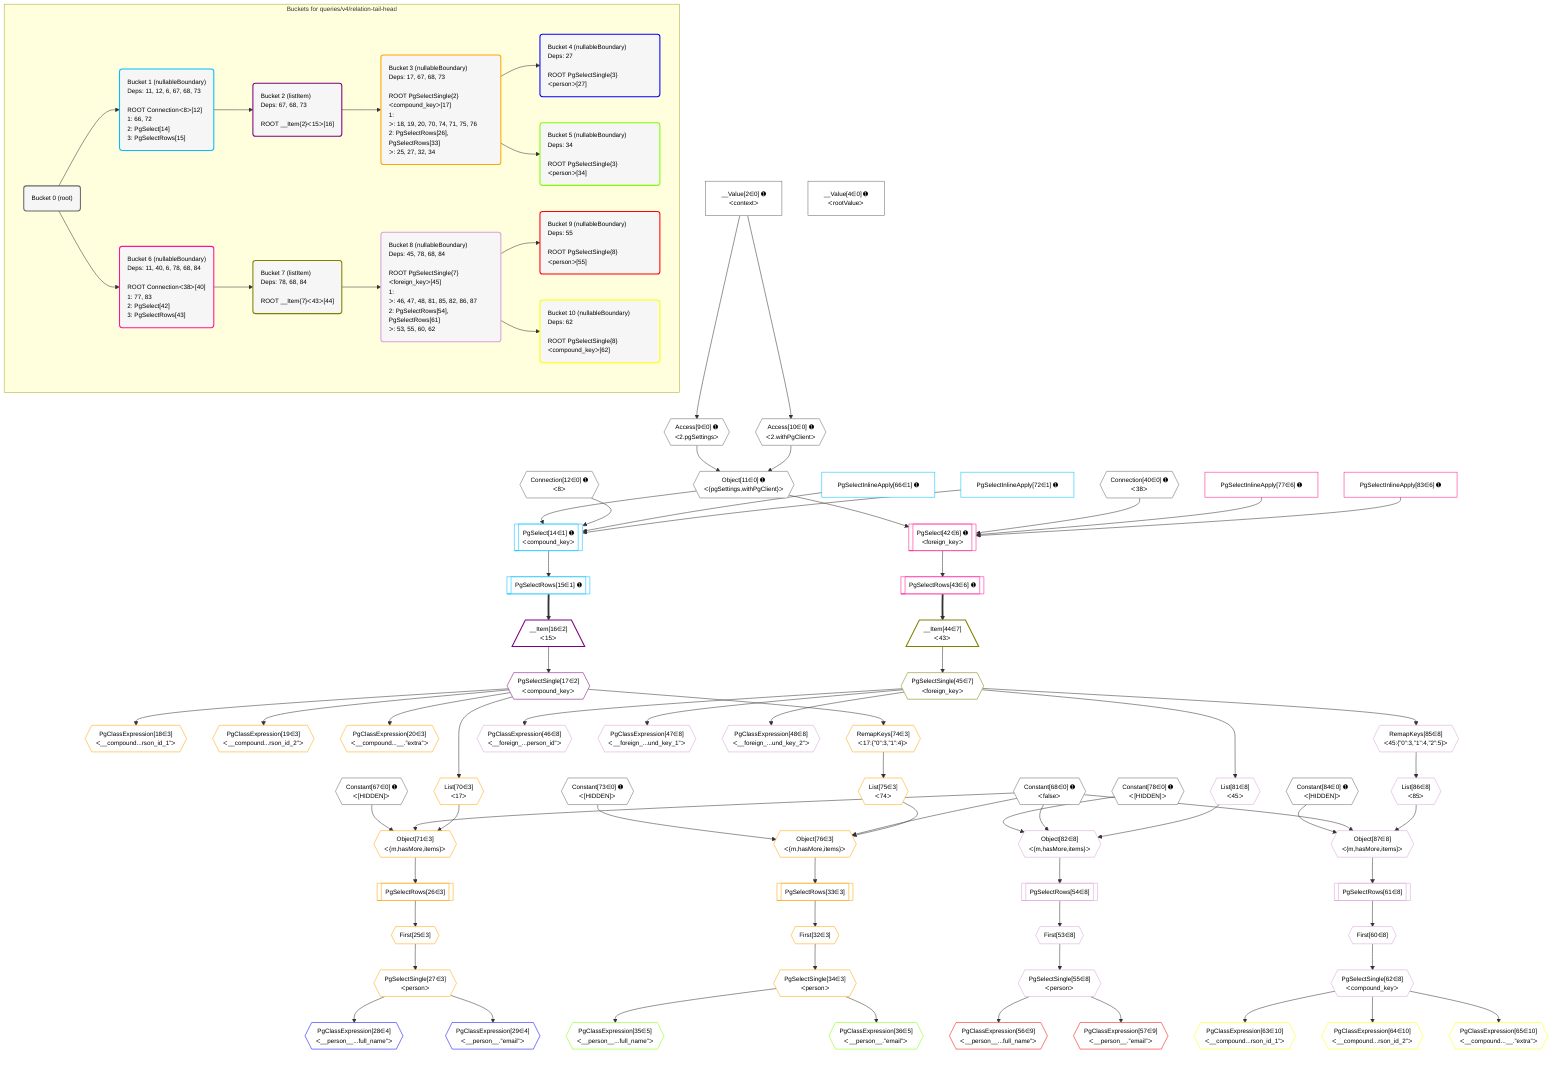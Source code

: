 %%{init: {'themeVariables': { 'fontSize': '12px'}}}%%
graph TD
    classDef path fill:#eee,stroke:#000,color:#000
    classDef plan fill:#fff,stroke-width:1px,color:#000
    classDef itemplan fill:#fff,stroke-width:2px,color:#000
    classDef unbatchedplan fill:#dff,stroke-width:1px,color:#000
    classDef sideeffectplan fill:#fcc,stroke-width:2px,color:#000
    classDef bucket fill:#f6f6f6,color:#000,stroke-width:2px,text-align:left


    %% plan dependencies
    Connection12{{"Connection[12∈0] ➊<br />ᐸ8ᐳ"}}:::plan
    Connection40{{"Connection[40∈0] ➊<br />ᐸ38ᐳ"}}:::plan
    Object11{{"Object[11∈0] ➊<br />ᐸ{pgSettings,withPgClient}ᐳ"}}:::plan
    Access9{{"Access[9∈0] ➊<br />ᐸ2.pgSettingsᐳ"}}:::plan
    Access10{{"Access[10∈0] ➊<br />ᐸ2.withPgClientᐳ"}}:::plan
    Access9 & Access10 --> Object11
    __Value2["__Value[2∈0] ➊<br />ᐸcontextᐳ"]:::plan
    __Value2 --> Access9
    __Value2 --> Access10
    __Value4["__Value[4∈0] ➊<br />ᐸrootValueᐳ"]:::plan
    Constant67{{"Constant[67∈0] ➊<br />ᐸ[HIDDEN]ᐳ"}}:::plan
    Constant68{{"Constant[68∈0] ➊<br />ᐸfalseᐳ"}}:::plan
    Constant73{{"Constant[73∈0] ➊<br />ᐸ[HIDDEN]ᐳ"}}:::plan
    Constant78{{"Constant[78∈0] ➊<br />ᐸ[HIDDEN]ᐳ"}}:::plan
    Constant84{{"Constant[84∈0] ➊<br />ᐸ[HIDDEN]ᐳ"}}:::plan
    PgSelect14[["PgSelect[14∈1] ➊<br />ᐸcompound_keyᐳ"]]:::plan
    PgSelectInlineApply66["PgSelectInlineApply[66∈1] ➊"]:::plan
    PgSelectInlineApply72["PgSelectInlineApply[72∈1] ➊"]:::plan
    Object11 & Connection12 & PgSelectInlineApply66 & PgSelectInlineApply72 --> PgSelect14
    PgSelectRows15[["PgSelectRows[15∈1] ➊"]]:::plan
    PgSelect14 --> PgSelectRows15
    __Item16[/"__Item[16∈2]<br />ᐸ15ᐳ"\]:::itemplan
    PgSelectRows15 ==> __Item16
    PgSelectSingle17{{"PgSelectSingle[17∈2]<br />ᐸcompound_keyᐳ"}}:::plan
    __Item16 --> PgSelectSingle17
    Object71{{"Object[71∈3]<br />ᐸ{m,hasMore,items}ᐳ"}}:::plan
    List70{{"List[70∈3]<br />ᐸ17ᐳ"}}:::plan
    Constant67 & Constant68 & List70 --> Object71
    Object76{{"Object[76∈3]<br />ᐸ{m,hasMore,items}ᐳ"}}:::plan
    List75{{"List[75∈3]<br />ᐸ74ᐳ"}}:::plan
    Constant73 & Constant68 & List75 --> Object76
    PgClassExpression18{{"PgClassExpression[18∈3]<br />ᐸ__compound...rson_id_1”ᐳ"}}:::plan
    PgSelectSingle17 --> PgClassExpression18
    PgClassExpression19{{"PgClassExpression[19∈3]<br />ᐸ__compound...rson_id_2”ᐳ"}}:::plan
    PgSelectSingle17 --> PgClassExpression19
    PgClassExpression20{{"PgClassExpression[20∈3]<br />ᐸ__compound...__.”extra”ᐳ"}}:::plan
    PgSelectSingle17 --> PgClassExpression20
    First25{{"First[25∈3]"}}:::plan
    PgSelectRows26[["PgSelectRows[26∈3]"]]:::plan
    PgSelectRows26 --> First25
    Object71 --> PgSelectRows26
    PgSelectSingle27{{"PgSelectSingle[27∈3]<br />ᐸpersonᐳ"}}:::plan
    First25 --> PgSelectSingle27
    First32{{"First[32∈3]"}}:::plan
    PgSelectRows33[["PgSelectRows[33∈3]"]]:::plan
    PgSelectRows33 --> First32
    Object76 --> PgSelectRows33
    PgSelectSingle34{{"PgSelectSingle[34∈3]<br />ᐸpersonᐳ"}}:::plan
    First32 --> PgSelectSingle34
    PgSelectSingle17 --> List70
    RemapKeys74{{"RemapKeys[74∈3]<br />ᐸ17:{”0”:3,”1”:4}ᐳ"}}:::plan
    PgSelectSingle17 --> RemapKeys74
    RemapKeys74 --> List75
    PgClassExpression28{{"PgClassExpression[28∈4]<br />ᐸ__person__...full_name”ᐳ"}}:::plan
    PgSelectSingle27 --> PgClassExpression28
    PgClassExpression29{{"PgClassExpression[29∈4]<br />ᐸ__person__.”email”ᐳ"}}:::plan
    PgSelectSingle27 --> PgClassExpression29
    PgClassExpression35{{"PgClassExpression[35∈5]<br />ᐸ__person__...full_name”ᐳ"}}:::plan
    PgSelectSingle34 --> PgClassExpression35
    PgClassExpression36{{"PgClassExpression[36∈5]<br />ᐸ__person__.”email”ᐳ"}}:::plan
    PgSelectSingle34 --> PgClassExpression36
    PgSelect42[["PgSelect[42∈6] ➊<br />ᐸforeign_keyᐳ"]]:::plan
    PgSelectInlineApply77["PgSelectInlineApply[77∈6] ➊"]:::plan
    PgSelectInlineApply83["PgSelectInlineApply[83∈6] ➊"]:::plan
    Object11 & Connection40 & PgSelectInlineApply77 & PgSelectInlineApply83 --> PgSelect42
    PgSelectRows43[["PgSelectRows[43∈6] ➊"]]:::plan
    PgSelect42 --> PgSelectRows43
    __Item44[/"__Item[44∈7]<br />ᐸ43ᐳ"\]:::itemplan
    PgSelectRows43 ==> __Item44
    PgSelectSingle45{{"PgSelectSingle[45∈7]<br />ᐸforeign_keyᐳ"}}:::plan
    __Item44 --> PgSelectSingle45
    Object82{{"Object[82∈8]<br />ᐸ{m,hasMore,items}ᐳ"}}:::plan
    List81{{"List[81∈8]<br />ᐸ45ᐳ"}}:::plan
    Constant78 & Constant68 & List81 --> Object82
    Object87{{"Object[87∈8]<br />ᐸ{m,hasMore,items}ᐳ"}}:::plan
    List86{{"List[86∈8]<br />ᐸ85ᐳ"}}:::plan
    Constant84 & Constant68 & List86 --> Object87
    PgClassExpression46{{"PgClassExpression[46∈8]<br />ᐸ__foreign_...person_id”ᐳ"}}:::plan
    PgSelectSingle45 --> PgClassExpression46
    PgClassExpression47{{"PgClassExpression[47∈8]<br />ᐸ__foreign_...und_key_1”ᐳ"}}:::plan
    PgSelectSingle45 --> PgClassExpression47
    PgClassExpression48{{"PgClassExpression[48∈8]<br />ᐸ__foreign_...und_key_2”ᐳ"}}:::plan
    PgSelectSingle45 --> PgClassExpression48
    First53{{"First[53∈8]"}}:::plan
    PgSelectRows54[["PgSelectRows[54∈8]"]]:::plan
    PgSelectRows54 --> First53
    Object82 --> PgSelectRows54
    PgSelectSingle55{{"PgSelectSingle[55∈8]<br />ᐸpersonᐳ"}}:::plan
    First53 --> PgSelectSingle55
    First60{{"First[60∈8]"}}:::plan
    PgSelectRows61[["PgSelectRows[61∈8]"]]:::plan
    PgSelectRows61 --> First60
    Object87 --> PgSelectRows61
    PgSelectSingle62{{"PgSelectSingle[62∈8]<br />ᐸcompound_keyᐳ"}}:::plan
    First60 --> PgSelectSingle62
    PgSelectSingle45 --> List81
    RemapKeys85{{"RemapKeys[85∈8]<br />ᐸ45:{”0”:3,”1”:4,”2”:5}ᐳ"}}:::plan
    PgSelectSingle45 --> RemapKeys85
    RemapKeys85 --> List86
    PgClassExpression56{{"PgClassExpression[56∈9]<br />ᐸ__person__...full_name”ᐳ"}}:::plan
    PgSelectSingle55 --> PgClassExpression56
    PgClassExpression57{{"PgClassExpression[57∈9]<br />ᐸ__person__.”email”ᐳ"}}:::plan
    PgSelectSingle55 --> PgClassExpression57
    PgClassExpression63{{"PgClassExpression[63∈10]<br />ᐸ__compound...rson_id_1”ᐳ"}}:::plan
    PgSelectSingle62 --> PgClassExpression63
    PgClassExpression64{{"PgClassExpression[64∈10]<br />ᐸ__compound...rson_id_2”ᐳ"}}:::plan
    PgSelectSingle62 --> PgClassExpression64
    PgClassExpression65{{"PgClassExpression[65∈10]<br />ᐸ__compound...__.”extra”ᐳ"}}:::plan
    PgSelectSingle62 --> PgClassExpression65

    %% define steps

    subgraph "Buckets for queries/v4/relation-tail-head"
    Bucket0("Bucket 0 (root)"):::bucket
    classDef bucket0 stroke:#696969
    class Bucket0,__Value2,__Value4,Access9,Access10,Object11,Connection12,Connection40,Constant67,Constant68,Constant73,Constant78,Constant84 bucket0
    Bucket1("Bucket 1 (nullableBoundary)<br />Deps: 11, 12, 6, 67, 68, 73<br /><br />ROOT Connectionᐸ8ᐳ[12]<br />1: 66, 72<br />2: PgSelect[14]<br />3: PgSelectRows[15]"):::bucket
    classDef bucket1 stroke:#00bfff
    class Bucket1,PgSelect14,PgSelectRows15,PgSelectInlineApply66,PgSelectInlineApply72 bucket1
    Bucket2("Bucket 2 (listItem)<br />Deps: 67, 68, 73<br /><br />ROOT __Item{2}ᐸ15ᐳ[16]"):::bucket
    classDef bucket2 stroke:#7f007f
    class Bucket2,__Item16,PgSelectSingle17 bucket2
    Bucket3("Bucket 3 (nullableBoundary)<br />Deps: 17, 67, 68, 73<br /><br />ROOT PgSelectSingle{2}ᐸcompound_keyᐳ[17]<br />1: <br />ᐳ: 18, 19, 20, 70, 74, 71, 75, 76<br />2: PgSelectRows[26], PgSelectRows[33]<br />ᐳ: 25, 27, 32, 34"):::bucket
    classDef bucket3 stroke:#ffa500
    class Bucket3,PgClassExpression18,PgClassExpression19,PgClassExpression20,First25,PgSelectRows26,PgSelectSingle27,First32,PgSelectRows33,PgSelectSingle34,List70,Object71,RemapKeys74,List75,Object76 bucket3
    Bucket4("Bucket 4 (nullableBoundary)<br />Deps: 27<br /><br />ROOT PgSelectSingle{3}ᐸpersonᐳ[27]"):::bucket
    classDef bucket4 stroke:#0000ff
    class Bucket4,PgClassExpression28,PgClassExpression29 bucket4
    Bucket5("Bucket 5 (nullableBoundary)<br />Deps: 34<br /><br />ROOT PgSelectSingle{3}ᐸpersonᐳ[34]"):::bucket
    classDef bucket5 stroke:#7fff00
    class Bucket5,PgClassExpression35,PgClassExpression36 bucket5
    Bucket6("Bucket 6 (nullableBoundary)<br />Deps: 11, 40, 6, 78, 68, 84<br /><br />ROOT Connectionᐸ38ᐳ[40]<br />1: 77, 83<br />2: PgSelect[42]<br />3: PgSelectRows[43]"):::bucket
    classDef bucket6 stroke:#ff1493
    class Bucket6,PgSelect42,PgSelectRows43,PgSelectInlineApply77,PgSelectInlineApply83 bucket6
    Bucket7("Bucket 7 (listItem)<br />Deps: 78, 68, 84<br /><br />ROOT __Item{7}ᐸ43ᐳ[44]"):::bucket
    classDef bucket7 stroke:#808000
    class Bucket7,__Item44,PgSelectSingle45 bucket7
    Bucket8("Bucket 8 (nullableBoundary)<br />Deps: 45, 78, 68, 84<br /><br />ROOT PgSelectSingle{7}ᐸforeign_keyᐳ[45]<br />1: <br />ᐳ: 46, 47, 48, 81, 85, 82, 86, 87<br />2: PgSelectRows[54], PgSelectRows[61]<br />ᐳ: 53, 55, 60, 62"):::bucket
    classDef bucket8 stroke:#dda0dd
    class Bucket8,PgClassExpression46,PgClassExpression47,PgClassExpression48,First53,PgSelectRows54,PgSelectSingle55,First60,PgSelectRows61,PgSelectSingle62,List81,Object82,RemapKeys85,List86,Object87 bucket8
    Bucket9("Bucket 9 (nullableBoundary)<br />Deps: 55<br /><br />ROOT PgSelectSingle{8}ᐸpersonᐳ[55]"):::bucket
    classDef bucket9 stroke:#ff0000
    class Bucket9,PgClassExpression56,PgClassExpression57 bucket9
    Bucket10("Bucket 10 (nullableBoundary)<br />Deps: 62<br /><br />ROOT PgSelectSingle{8}ᐸcompound_keyᐳ[62]"):::bucket
    classDef bucket10 stroke:#ffff00
    class Bucket10,PgClassExpression63,PgClassExpression64,PgClassExpression65 bucket10
    Bucket0 --> Bucket1 & Bucket6
    Bucket1 --> Bucket2
    Bucket2 --> Bucket3
    Bucket3 --> Bucket4 & Bucket5
    Bucket6 --> Bucket7
    Bucket7 --> Bucket8
    Bucket8 --> Bucket9 & Bucket10
    end